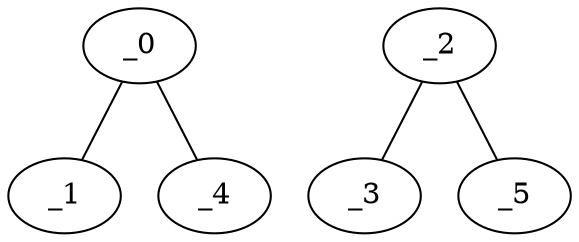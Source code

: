 graph FP1_0119 {
	_0	 [x="0.820214",
		y="2.79374"];
	_1	 [x="0.845962",
		y="0.729146"];
	_0 -- _1;
	_4	 [x="2.00905",
		y="2.68436"];
	_0 -- _4;
	_2	 [x="0.52",
		y="1.77"];
	_3	 [x="1.49703",
		y="1.79438"];
	_2 -- _3;
	_5	 [x="1.35427",
		y="1.36182"];
	_2 -- _5;
}
